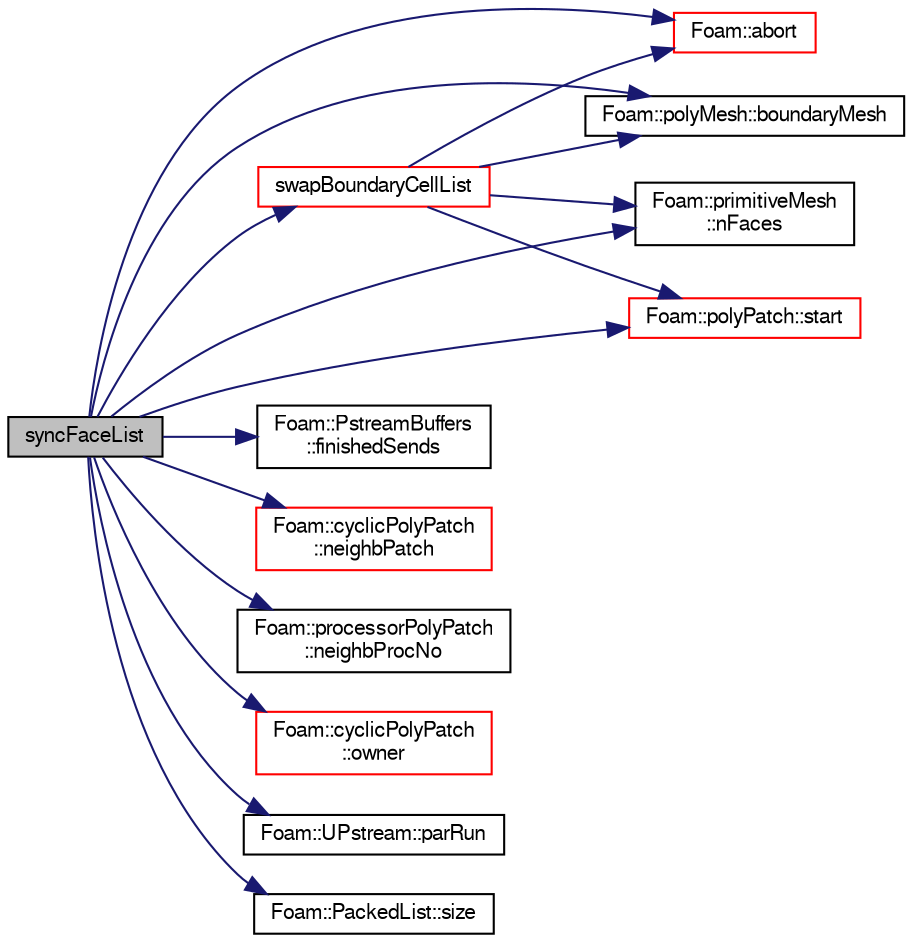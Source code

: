 digraph "syncFaceList"
{
  bgcolor="transparent";
  edge [fontname="FreeSans",fontsize="10",labelfontname="FreeSans",labelfontsize="10"];
  node [fontname="FreeSans",fontsize="10",shape=record];
  rankdir="LR";
  Node9567 [label="syncFaceList",height=0.2,width=0.4,color="black", fillcolor="grey75", style="filled", fontcolor="black"];
  Node9567 -> Node9568 [color="midnightblue",fontsize="10",style="solid",fontname="FreeSans"];
  Node9568 [label="Foam::abort",height=0.2,width=0.4,color="red",URL="$a21124.html#a447107a607d03e417307c203fa5fb44b"];
  Node9567 -> Node9611 [color="midnightblue",fontsize="10",style="solid",fontname="FreeSans"];
  Node9611 [label="Foam::polyMesh::boundaryMesh",height=0.2,width=0.4,color="black",URL="$a27410.html#a9f2b68c134340291eda6197f47f25484",tooltip="Return boundary mesh. "];
  Node9567 -> Node9612 [color="midnightblue",fontsize="10",style="solid",fontname="FreeSans"];
  Node9612 [label="Foam::PstreamBuffers\l::finishedSends",height=0.2,width=0.4,color="black",URL="$a26254.html#a9a9e71480e6b0d1b6d8ef3450eb576ce",tooltip="Mark all sends as having been done. This will start receives. "];
  Node9567 -> Node9613 [color="midnightblue",fontsize="10",style="solid",fontname="FreeSans"];
  Node9613 [label="Foam::cyclicPolyPatch\l::neighbPatch",height=0.2,width=0.4,color="red",URL="$a27434.html#a25d2f0ac438fefb7307d924d17ae6248"];
  Node9567 -> Node9678 [color="midnightblue",fontsize="10",style="solid",fontname="FreeSans"];
  Node9678 [label="Foam::processorPolyPatch\l::neighbProcNo",height=0.2,width=0.4,color="black",URL="$a27454.html#a4d1aa3e127a8e181c7927147575928d3",tooltip="Return neigbour processor number. "];
  Node9567 -> Node9679 [color="midnightblue",fontsize="10",style="solid",fontname="FreeSans"];
  Node9679 [label="Foam::primitiveMesh\l::nFaces",height=0.2,width=0.4,color="black",URL="$a27530.html#abe602c985a3c9ffa67176e969e77ca6f"];
  Node9567 -> Node9680 [color="midnightblue",fontsize="10",style="solid",fontname="FreeSans"];
  Node9680 [label="Foam::cyclicPolyPatch\l::owner",height=0.2,width=0.4,color="red",URL="$a27434.html#a357c5e37e5d7c583fa172625b8c11009",tooltip="Does this side own the patch ? "];
  Node9567 -> Node9592 [color="midnightblue",fontsize="10",style="solid",fontname="FreeSans"];
  Node9592 [label="Foam::UPstream::parRun",height=0.2,width=0.4,color="black",URL="$a26270.html#adbb27f04b5705440fb8b09f278059011",tooltip="Is this a parallel run? "];
  Node9567 -> Node9682 [color="midnightblue",fontsize="10",style="solid",fontname="FreeSans"];
  Node9682 [label="Foam::PackedList::size",height=0.2,width=0.4,color="black",URL="$a25938.html#a47b3bf30da1eb3ab8076b5fbe00e0494",tooltip="Number of entries. "];
  Node9567 -> Node9683 [color="midnightblue",fontsize="10",style="solid",fontname="FreeSans"];
  Node9683 [label="Foam::polyPatch::start",height=0.2,width=0.4,color="red",URL="$a27478.html#a6bfd3e3abb11e98bdb4b98671cec1234",tooltip="Return start label of this patch in the polyMesh face list. "];
  Node9567 -> Node9690 [color="midnightblue",fontsize="10",style="solid",fontname="FreeSans"];
  Node9690 [label="swapBoundaryCellList",height=0.2,width=0.4,color="red",URL="$a27502.html#ac509eef6db47b0b87366229f2fb017f9",tooltip="Swap to obtain neighbour cell values for all boundary faces. "];
  Node9690 -> Node9568 [color="midnightblue",fontsize="10",style="solid",fontname="FreeSans"];
  Node9690 -> Node9611 [color="midnightblue",fontsize="10",style="solid",fontname="FreeSans"];
  Node9690 -> Node9679 [color="midnightblue",fontsize="10",style="solid",fontname="FreeSans"];
  Node9690 -> Node9683 [color="midnightblue",fontsize="10",style="solid",fontname="FreeSans"];
}
